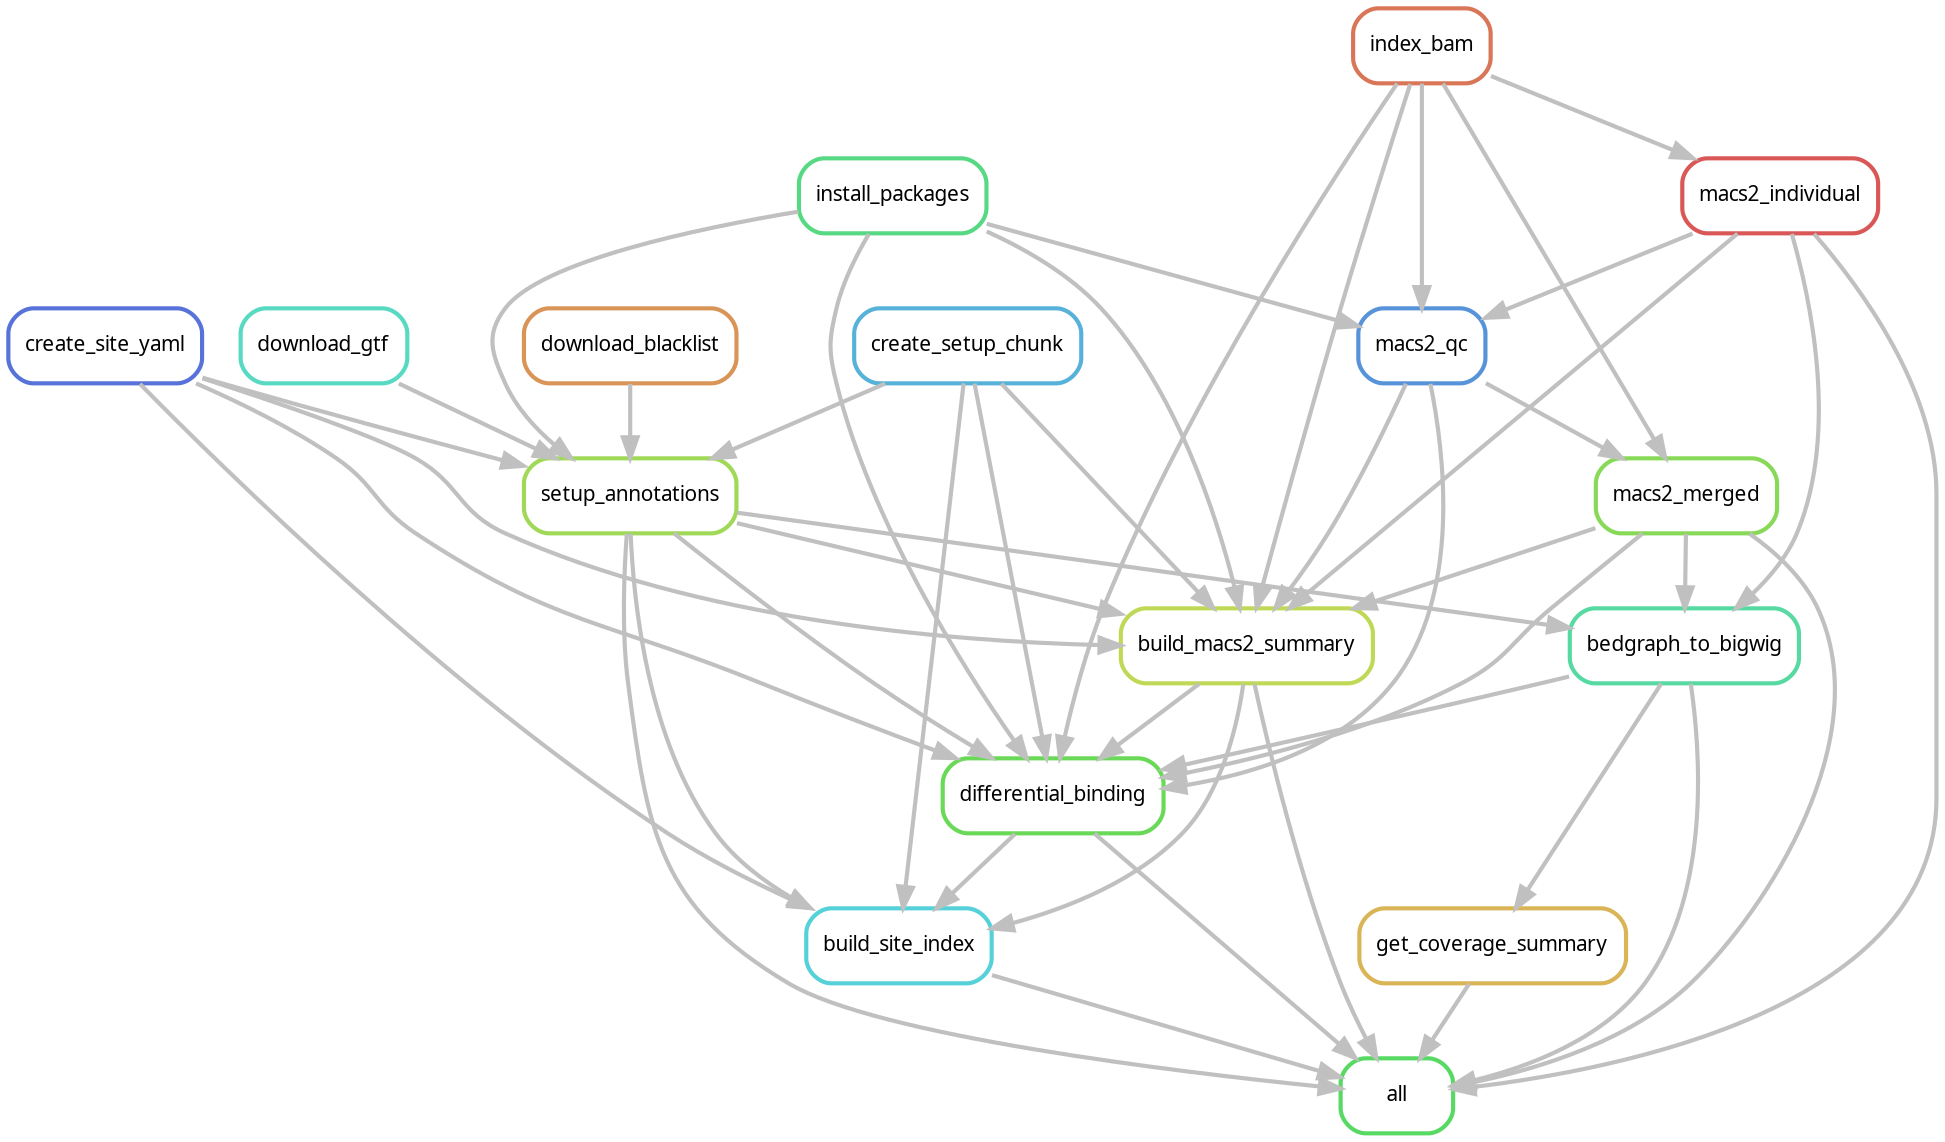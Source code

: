 digraph snakemake_dag {
    graph[bgcolor=white, margin=0];
    node[shape=box, style=rounded, fontname=sans,                 fontsize=10, penwidth=2];
    edge[penwidth=2, color=grey];
	0[label = "all", color = "0.35 0.6 0.85", style="rounded"];
	1[label = "setup_annotations", color = "0.24 0.6 0.85", style="rounded"];
	2[label = "download_blacklist", color = "0.08 0.6 0.85", style="rounded"];
	3[label = "download_gtf", color = "0.47 0.6 0.85", style="rounded"];
	4[label = "install_packages", color = "0.39 0.6 0.85", style="rounded"];
	5[label = "create_setup_chunk", color = "0.55 0.6 0.85", style="rounded"];
	6[label = "create_site_yaml", color = "0.63 0.6 0.85", style="rounded"];
	7[label = "build_macs2_summary", color = "0.20 0.6 0.85", style="rounded"];
	8[label = "index_bam", color = "0.04 0.6 0.85", style="rounded"];
	9[label = "macs2_individual", color = "0.00 0.6 0.85", style="rounded"];
	10[label = "macs2_merged", color = "0.27 0.6 0.85", style="rounded"];
	11[label = "macs2_qc", color = "0.59 0.6 0.85", style="rounded"];
	12[label = "differential_binding", color = "0.31 0.6 0.85", style="rounded"];
	13[label = "bedgraph_to_bigwig", color = "0.43 0.6 0.85", style="rounded"];
	14[label = "build_site_index", color = "0.51 0.6 0.85", style="rounded"];
	15[label = "get_coverage_summary", color = "0.12 0.6 0.85", style="rounded"];
	9 -> 0
	15 -> 0
	7 -> 0
	1 -> 0
	12 -> 0
	10 -> 0
	13 -> 0
	14 -> 0
	2 -> 1
	4 -> 1
	3 -> 1
	5 -> 1
	6 -> 1
	9 -> 7
	8 -> 7
	1 -> 7
	10 -> 7
	4 -> 7
	5 -> 7
	11 -> 7
	6 -> 7
	8 -> 9
	8 -> 10
	11 -> 10
	4 -> 11
	9 -> 11
	8 -> 11
	8 -> 12
	7 -> 12
	1 -> 12
	10 -> 12
	4 -> 12
	13 -> 12
	5 -> 12
	11 -> 12
	6 -> 12
	9 -> 13
	1 -> 13
	10 -> 13
	7 -> 14
	1 -> 14
	12 -> 14
	5 -> 14
	6 -> 14
	13 -> 15
}            
